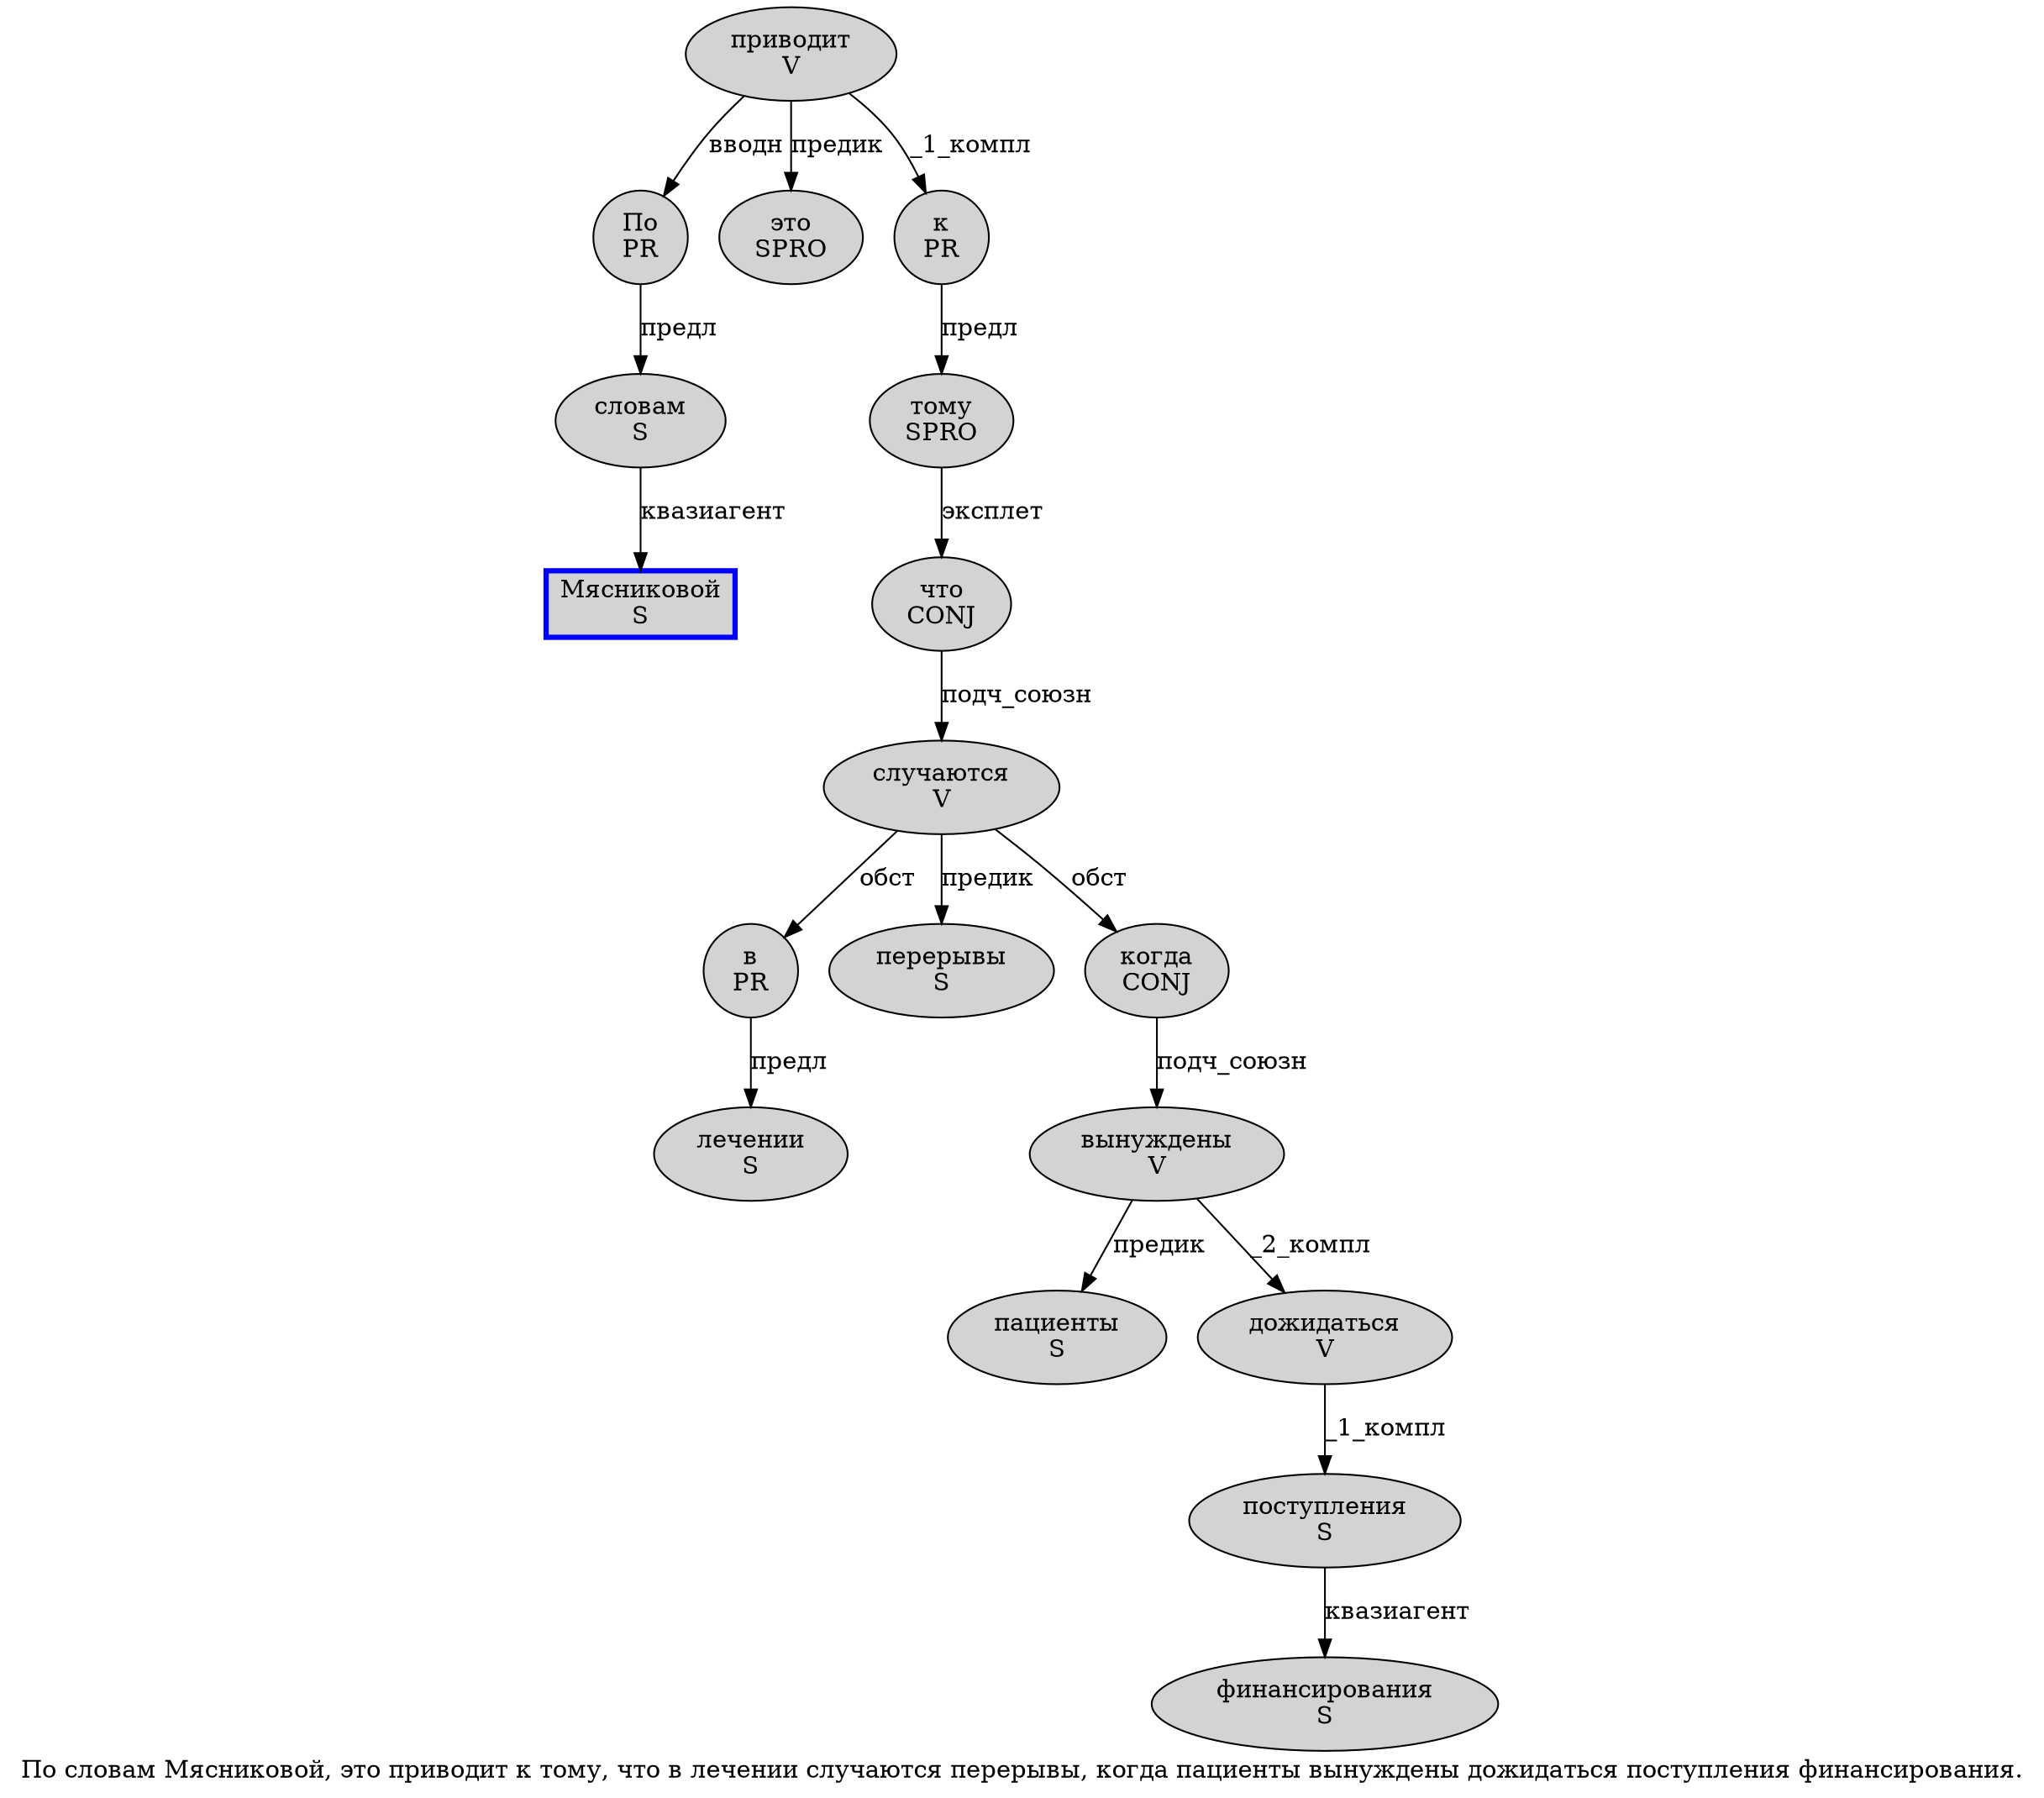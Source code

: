 digraph SENTENCE_507 {
	graph [label="По словам Мясниковой, это приводит к тому, что в лечении случаются перерывы, когда пациенты вынуждены дожидаться поступления финансирования."]
	node [style=filled]
		0 [label="По
PR" color="" fillcolor=lightgray penwidth=1 shape=ellipse]
		1 [label="словам
S" color="" fillcolor=lightgray penwidth=1 shape=ellipse]
		2 [label="Мясниковой
S" color=blue fillcolor=lightgray penwidth=3 shape=box]
		4 [label="это
SPRO" color="" fillcolor=lightgray penwidth=1 shape=ellipse]
		5 [label="приводит
V" color="" fillcolor=lightgray penwidth=1 shape=ellipse]
		6 [label="к
PR" color="" fillcolor=lightgray penwidth=1 shape=ellipse]
		7 [label="тому
SPRO" color="" fillcolor=lightgray penwidth=1 shape=ellipse]
		9 [label="что
CONJ" color="" fillcolor=lightgray penwidth=1 shape=ellipse]
		10 [label="в
PR" color="" fillcolor=lightgray penwidth=1 shape=ellipse]
		11 [label="лечении
S" color="" fillcolor=lightgray penwidth=1 shape=ellipse]
		12 [label="случаются
V" color="" fillcolor=lightgray penwidth=1 shape=ellipse]
		13 [label="перерывы
S" color="" fillcolor=lightgray penwidth=1 shape=ellipse]
		15 [label="когда
CONJ" color="" fillcolor=lightgray penwidth=1 shape=ellipse]
		16 [label="пациенты
S" color="" fillcolor=lightgray penwidth=1 shape=ellipse]
		17 [label="вынуждены
V" color="" fillcolor=lightgray penwidth=1 shape=ellipse]
		18 [label="дожидаться
V" color="" fillcolor=lightgray penwidth=1 shape=ellipse]
		19 [label="поступления
S" color="" fillcolor=lightgray penwidth=1 shape=ellipse]
		20 [label="финансирования
S" color="" fillcolor=lightgray penwidth=1 shape=ellipse]
			15 -> 17 [label="подч_союзн"]
			10 -> 11 [label="предл"]
			6 -> 7 [label="предл"]
			0 -> 1 [label="предл"]
			12 -> 10 [label="обст"]
			12 -> 13 [label="предик"]
			12 -> 15 [label="обст"]
			17 -> 16 [label="предик"]
			17 -> 18 [label="_2_компл"]
			9 -> 12 [label="подч_союзн"]
			7 -> 9 [label="эксплет"]
			1 -> 2 [label="квазиагент"]
			18 -> 19 [label="_1_компл"]
			5 -> 0 [label="вводн"]
			5 -> 4 [label="предик"]
			5 -> 6 [label="_1_компл"]
			19 -> 20 [label="квазиагент"]
}